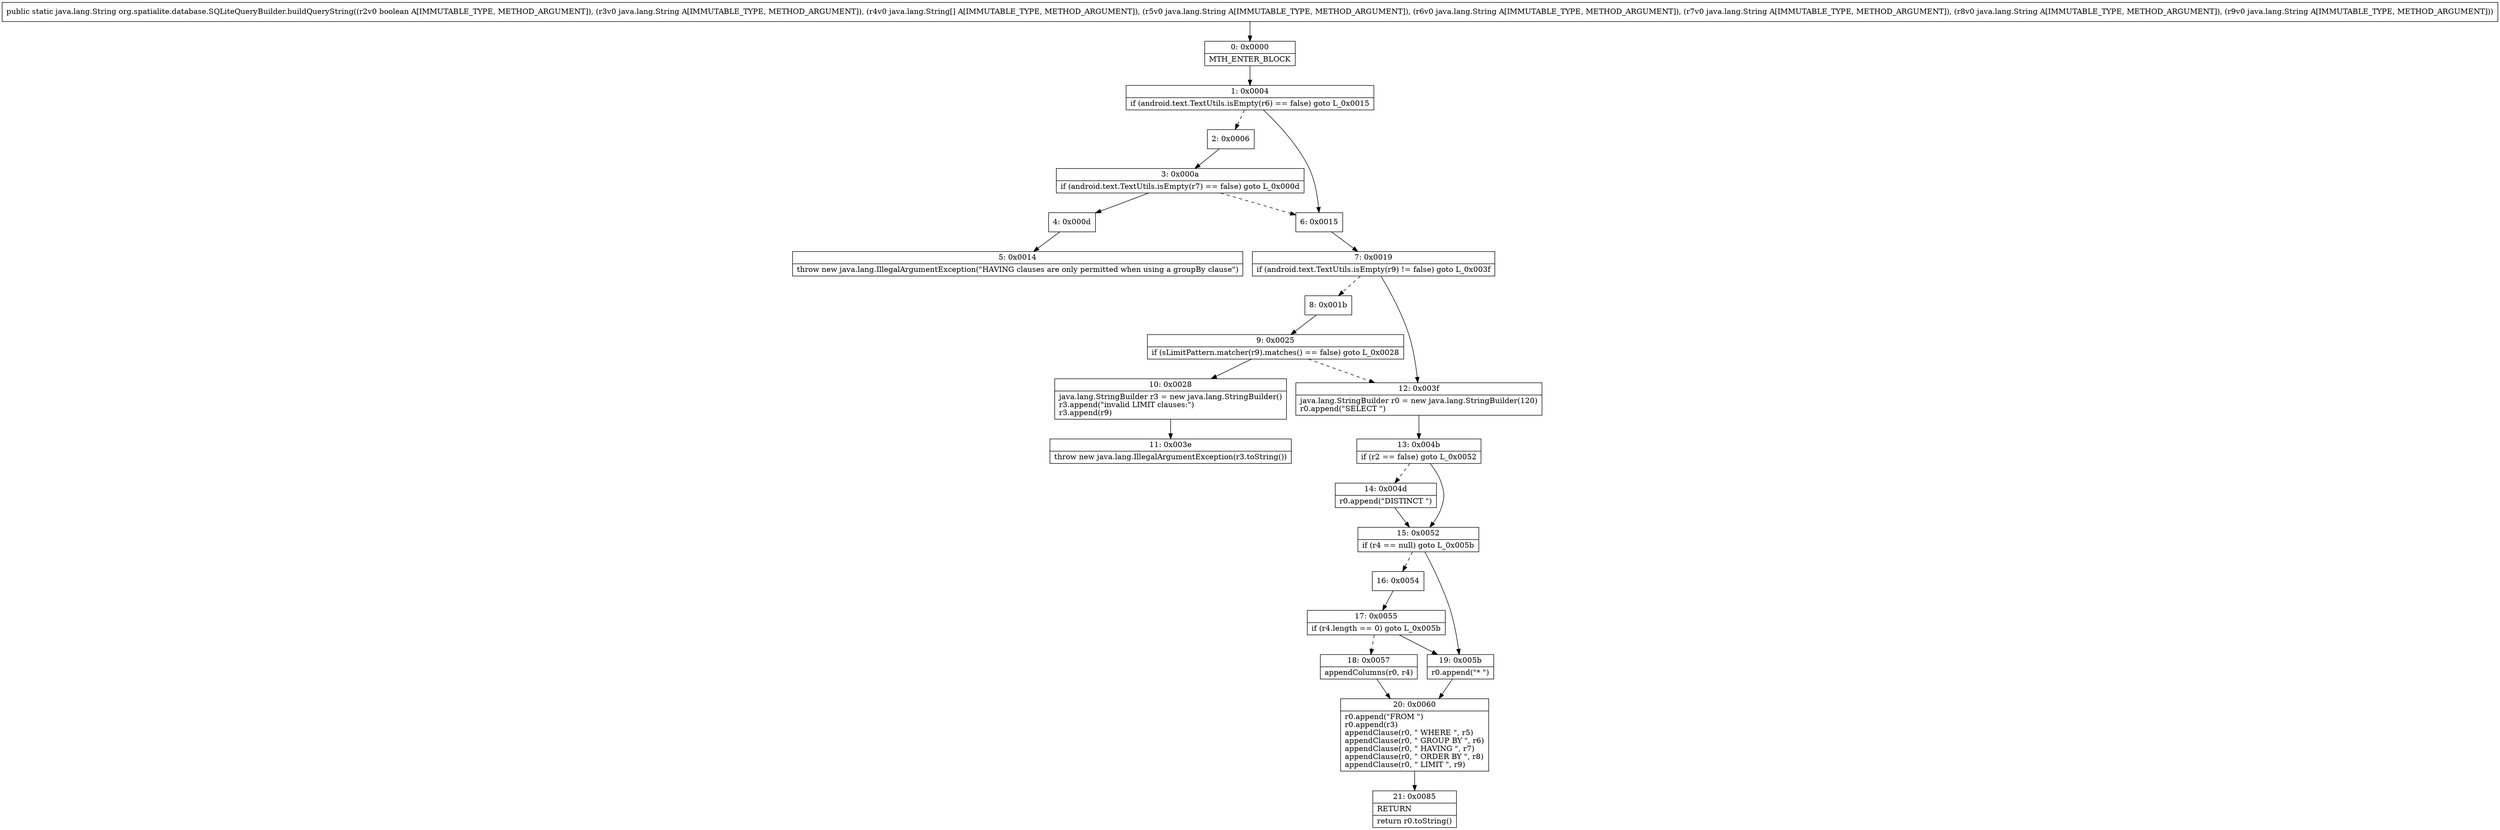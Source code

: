 digraph "CFG fororg.spatialite.database.SQLiteQueryBuilder.buildQueryString(ZLjava\/lang\/String;[Ljava\/lang\/String;Ljava\/lang\/String;Ljava\/lang\/String;Ljava\/lang\/String;Ljava\/lang\/String;Ljava\/lang\/String;)Ljava\/lang\/String;" {
Node_0 [shape=record,label="{0\:\ 0x0000|MTH_ENTER_BLOCK\l}"];
Node_1 [shape=record,label="{1\:\ 0x0004|if (android.text.TextUtils.isEmpty(r6) == false) goto L_0x0015\l}"];
Node_2 [shape=record,label="{2\:\ 0x0006}"];
Node_3 [shape=record,label="{3\:\ 0x000a|if (android.text.TextUtils.isEmpty(r7) == false) goto L_0x000d\l}"];
Node_4 [shape=record,label="{4\:\ 0x000d}"];
Node_5 [shape=record,label="{5\:\ 0x0014|throw new java.lang.IllegalArgumentException(\"HAVING clauses are only permitted when using a groupBy clause\")\l}"];
Node_6 [shape=record,label="{6\:\ 0x0015}"];
Node_7 [shape=record,label="{7\:\ 0x0019|if (android.text.TextUtils.isEmpty(r9) != false) goto L_0x003f\l}"];
Node_8 [shape=record,label="{8\:\ 0x001b}"];
Node_9 [shape=record,label="{9\:\ 0x0025|if (sLimitPattern.matcher(r9).matches() == false) goto L_0x0028\l}"];
Node_10 [shape=record,label="{10\:\ 0x0028|java.lang.StringBuilder r3 = new java.lang.StringBuilder()\lr3.append(\"invalid LIMIT clauses:\")\lr3.append(r9)\l}"];
Node_11 [shape=record,label="{11\:\ 0x003e|throw new java.lang.IllegalArgumentException(r3.toString())\l}"];
Node_12 [shape=record,label="{12\:\ 0x003f|java.lang.StringBuilder r0 = new java.lang.StringBuilder(120)\lr0.append(\"SELECT \")\l}"];
Node_13 [shape=record,label="{13\:\ 0x004b|if (r2 == false) goto L_0x0052\l}"];
Node_14 [shape=record,label="{14\:\ 0x004d|r0.append(\"DISTINCT \")\l}"];
Node_15 [shape=record,label="{15\:\ 0x0052|if (r4 == null) goto L_0x005b\l}"];
Node_16 [shape=record,label="{16\:\ 0x0054}"];
Node_17 [shape=record,label="{17\:\ 0x0055|if (r4.length == 0) goto L_0x005b\l}"];
Node_18 [shape=record,label="{18\:\ 0x0057|appendColumns(r0, r4)\l}"];
Node_19 [shape=record,label="{19\:\ 0x005b|r0.append(\"* \")\l}"];
Node_20 [shape=record,label="{20\:\ 0x0060|r0.append(\"FROM \")\lr0.append(r3)\lappendClause(r0, \" WHERE \", r5)\lappendClause(r0, \" GROUP BY \", r6)\lappendClause(r0, \" HAVING \", r7)\lappendClause(r0, \" ORDER BY \", r8)\lappendClause(r0, \" LIMIT \", r9)\l}"];
Node_21 [shape=record,label="{21\:\ 0x0085|RETURN\l|return r0.toString()\l}"];
MethodNode[shape=record,label="{public static java.lang.String org.spatialite.database.SQLiteQueryBuilder.buildQueryString((r2v0 boolean A[IMMUTABLE_TYPE, METHOD_ARGUMENT]), (r3v0 java.lang.String A[IMMUTABLE_TYPE, METHOD_ARGUMENT]), (r4v0 java.lang.String[] A[IMMUTABLE_TYPE, METHOD_ARGUMENT]), (r5v0 java.lang.String A[IMMUTABLE_TYPE, METHOD_ARGUMENT]), (r6v0 java.lang.String A[IMMUTABLE_TYPE, METHOD_ARGUMENT]), (r7v0 java.lang.String A[IMMUTABLE_TYPE, METHOD_ARGUMENT]), (r8v0 java.lang.String A[IMMUTABLE_TYPE, METHOD_ARGUMENT]), (r9v0 java.lang.String A[IMMUTABLE_TYPE, METHOD_ARGUMENT])) }"];
MethodNode -> Node_0;
Node_0 -> Node_1;
Node_1 -> Node_2[style=dashed];
Node_1 -> Node_6;
Node_2 -> Node_3;
Node_3 -> Node_4;
Node_3 -> Node_6[style=dashed];
Node_4 -> Node_5;
Node_6 -> Node_7;
Node_7 -> Node_8[style=dashed];
Node_7 -> Node_12;
Node_8 -> Node_9;
Node_9 -> Node_10;
Node_9 -> Node_12[style=dashed];
Node_10 -> Node_11;
Node_12 -> Node_13;
Node_13 -> Node_14[style=dashed];
Node_13 -> Node_15;
Node_14 -> Node_15;
Node_15 -> Node_16[style=dashed];
Node_15 -> Node_19;
Node_16 -> Node_17;
Node_17 -> Node_18[style=dashed];
Node_17 -> Node_19;
Node_18 -> Node_20;
Node_19 -> Node_20;
Node_20 -> Node_21;
}

